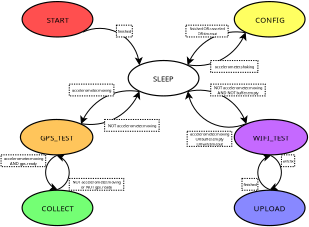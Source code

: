 <?xml version="1.0" encoding="UTF-8"?>
<dia:diagram xmlns:dia="http://www.lysator.liu.se/~alla/dia/">
  <dia:layer name="Background" visible="true" active="true">
    <dia:object type="Flowchart - Ellipse" version="0" id="O0">
      <dia:attribute name="obj_pos">
        <dia:point val="9,4"/>
      </dia:attribute>
      <dia:attribute name="obj_bb">
        <dia:rectangle val="8.95,3.95;15.05,7.05"/>
      </dia:attribute>
      <dia:attribute name="elem_corner">
        <dia:point val="9,4"/>
      </dia:attribute>
      <dia:attribute name="elem_width">
        <dia:real val="6"/>
      </dia:attribute>
      <dia:attribute name="elem_height">
        <dia:real val="3"/>
      </dia:attribute>
      <dia:attribute name="border_width">
        <dia:real val="0.1"/>
      </dia:attribute>
      <dia:attribute name="inner_color">
        <dia:color val="#ff4f4f"/>
      </dia:attribute>
      <dia:attribute name="show_background">
        <dia:boolean val="true"/>
      </dia:attribute>
      <dia:attribute name="padding">
        <dia:real val="0.354"/>
      </dia:attribute>
      <dia:attribute name="text">
        <dia:composite type="text">
          <dia:attribute name="string">
            <dia:string>#START#</dia:string>
          </dia:attribute>
          <dia:attribute name="font">
            <dia:font family="sans" style="0" name="Helvetica"/>
          </dia:attribute>
          <dia:attribute name="height">
            <dia:real val="0.8"/>
          </dia:attribute>
          <dia:attribute name="pos">
            <dia:point val="12,5.695"/>
          </dia:attribute>
          <dia:attribute name="color">
            <dia:color val="#000000"/>
          </dia:attribute>
          <dia:attribute name="alignment">
            <dia:enum val="1"/>
          </dia:attribute>
        </dia:composite>
      </dia:attribute>
    </dia:object>
    <dia:object type="Flowchart - Ellipse" version="0" id="O1">
      <dia:attribute name="obj_pos">
        <dia:point val="18,9"/>
      </dia:attribute>
      <dia:attribute name="obj_bb">
        <dia:rectangle val="17.95,8.95;24.05,12.05"/>
      </dia:attribute>
      <dia:attribute name="elem_corner">
        <dia:point val="18,9"/>
      </dia:attribute>
      <dia:attribute name="elem_width">
        <dia:real val="6"/>
      </dia:attribute>
      <dia:attribute name="elem_height">
        <dia:real val="3"/>
      </dia:attribute>
      <dia:attribute name="show_background">
        <dia:boolean val="true"/>
      </dia:attribute>
      <dia:attribute name="padding">
        <dia:real val="0.354"/>
      </dia:attribute>
      <dia:attribute name="text">
        <dia:composite type="text">
          <dia:attribute name="string">
            <dia:string>#SLEEP#</dia:string>
          </dia:attribute>
          <dia:attribute name="font">
            <dia:font family="sans" style="0" name="Helvetica"/>
          </dia:attribute>
          <dia:attribute name="height">
            <dia:real val="0.8"/>
          </dia:attribute>
          <dia:attribute name="pos">
            <dia:point val="21,10.695"/>
          </dia:attribute>
          <dia:attribute name="color">
            <dia:color val="#000000"/>
          </dia:attribute>
          <dia:attribute name="alignment">
            <dia:enum val="1"/>
          </dia:attribute>
        </dia:composite>
      </dia:attribute>
    </dia:object>
    <dia:object type="Flowchart - Ellipse" version="0" id="O2">
      <dia:attribute name="obj_pos">
        <dia:point val="27,14"/>
      </dia:attribute>
      <dia:attribute name="obj_bb">
        <dia:rectangle val="26.95,13.95;33.261,17.05"/>
      </dia:attribute>
      <dia:attribute name="elem_corner">
        <dia:point val="27,14"/>
      </dia:attribute>
      <dia:attribute name="elem_width">
        <dia:real val="6.211"/>
      </dia:attribute>
      <dia:attribute name="elem_height">
        <dia:real val="3"/>
      </dia:attribute>
      <dia:attribute name="border_width">
        <dia:real val="0.1"/>
      </dia:attribute>
      <dia:attribute name="inner_color">
        <dia:color val="#c569ff"/>
      </dia:attribute>
      <dia:attribute name="show_background">
        <dia:boolean val="true"/>
      </dia:attribute>
      <dia:attribute name="padding">
        <dia:real val="0.354"/>
      </dia:attribute>
      <dia:attribute name="text">
        <dia:composite type="text">
          <dia:attribute name="string">
            <dia:string>#WIFI_TEST#</dia:string>
          </dia:attribute>
          <dia:attribute name="font">
            <dia:font family="sans" style="0" name="Helvetica"/>
          </dia:attribute>
          <dia:attribute name="height">
            <dia:real val="0.8"/>
          </dia:attribute>
          <dia:attribute name="pos">
            <dia:point val="30.105,15.695"/>
          </dia:attribute>
          <dia:attribute name="color">
            <dia:color val="#000000"/>
          </dia:attribute>
          <dia:attribute name="alignment">
            <dia:enum val="1"/>
          </dia:attribute>
        </dia:composite>
      </dia:attribute>
    </dia:object>
    <dia:object type="Flowchart - Ellipse" version="0" id="O3">
      <dia:attribute name="obj_pos">
        <dia:point val="27,4"/>
      </dia:attribute>
      <dia:attribute name="obj_bb">
        <dia:rectangle val="26.95,3.95;33.05,7.05"/>
      </dia:attribute>
      <dia:attribute name="elem_corner">
        <dia:point val="27,4"/>
      </dia:attribute>
      <dia:attribute name="elem_width">
        <dia:real val="6"/>
      </dia:attribute>
      <dia:attribute name="elem_height">
        <dia:real val="3"/>
      </dia:attribute>
      <dia:attribute name="border_width">
        <dia:real val="0.1"/>
      </dia:attribute>
      <dia:attribute name="inner_color">
        <dia:color val="#ffff61"/>
      </dia:attribute>
      <dia:attribute name="show_background">
        <dia:boolean val="true"/>
      </dia:attribute>
      <dia:attribute name="padding">
        <dia:real val="0.354"/>
      </dia:attribute>
      <dia:attribute name="text">
        <dia:composite type="text">
          <dia:attribute name="string">
            <dia:string>#CONFIG#</dia:string>
          </dia:attribute>
          <dia:attribute name="font">
            <dia:font family="sans" style="0" name="Helvetica"/>
          </dia:attribute>
          <dia:attribute name="height">
            <dia:real val="0.8"/>
          </dia:attribute>
          <dia:attribute name="pos">
            <dia:point val="30,5.695"/>
          </dia:attribute>
          <dia:attribute name="color">
            <dia:color val="#000000"/>
          </dia:attribute>
          <dia:attribute name="alignment">
            <dia:enum val="1"/>
          </dia:attribute>
        </dia:composite>
      </dia:attribute>
    </dia:object>
    <dia:object type="Flowchart - Ellipse" version="0" id="O4">
      <dia:attribute name="obj_pos">
        <dia:point val="8.858,14"/>
      </dia:attribute>
      <dia:attribute name="obj_bb">
        <dia:rectangle val="8.808,13.95;15.05,17.05"/>
      </dia:attribute>
      <dia:attribute name="elem_corner">
        <dia:point val="8.858,14"/>
      </dia:attribute>
      <dia:attribute name="elem_width">
        <dia:real val="6.142"/>
      </dia:attribute>
      <dia:attribute name="elem_height">
        <dia:real val="3.0"/>
      </dia:attribute>
      <dia:attribute name="border_width">
        <dia:real val="0.1"/>
      </dia:attribute>
      <dia:attribute name="inner_color">
        <dia:color val="#ffc55b"/>
      </dia:attribute>
      <dia:attribute name="show_background">
        <dia:boolean val="true"/>
      </dia:attribute>
      <dia:attribute name="padding">
        <dia:real val="0.354"/>
      </dia:attribute>
      <dia:attribute name="text">
        <dia:composite type="text">
          <dia:attribute name="string">
            <dia:string>#GPS_TEST#</dia:string>
          </dia:attribute>
          <dia:attribute name="font">
            <dia:font family="sans" style="0" name="Helvetica"/>
          </dia:attribute>
          <dia:attribute name="height">
            <dia:real val="0.8"/>
          </dia:attribute>
          <dia:attribute name="pos">
            <dia:point val="11.929,15.695"/>
          </dia:attribute>
          <dia:attribute name="color">
            <dia:color val="#000000"/>
          </dia:attribute>
          <dia:attribute name="alignment">
            <dia:enum val="1"/>
          </dia:attribute>
        </dia:composite>
      </dia:attribute>
    </dia:object>
    <dia:object type="Standard - Arc" version="0" id="O5">
      <dia:attribute name="obj_pos">
        <dia:point val="21,10.5"/>
      </dia:attribute>
      <dia:attribute name="obj_bb">
        <dia:rectangle val="11.966,5.459;21.034,10.534"/>
      </dia:attribute>
      <dia:attribute name="conn_endpoints">
        <dia:point val="21,10.5"/>
        <dia:point val="12,5.5"/>
      </dia:attribute>
      <dia:attribute name="curve_distance">
        <dia:real val="1.492"/>
      </dia:attribute>
      <dia:attribute name="line_width">
        <dia:real val="0.05"/>
      </dia:attribute>
      <dia:attribute name="start_arrow">
        <dia:enum val="22"/>
      </dia:attribute>
      <dia:attribute name="start_arrow_length">
        <dia:real val="0.5"/>
      </dia:attribute>
      <dia:attribute name="start_arrow_width">
        <dia:real val="0.5"/>
      </dia:attribute>
      <dia:connections>
        <dia:connection handle="0" to="O1" connection="16"/>
        <dia:connection handle="1" to="O0" connection="16"/>
      </dia:connections>
    </dia:object>
    <dia:object type="Standard - Text" version="1" id="O6">
      <dia:attribute name="obj_pos">
        <dia:point val="26.5,7"/>
      </dia:attribute>
      <dia:attribute name="obj_bb">
        <dia:rectangle val="26.5,6.405;26.5,7.152"/>
      </dia:attribute>
      <dia:attribute name="text">
        <dia:composite type="text">
          <dia:attribute name="string">
            <dia:string>##</dia:string>
          </dia:attribute>
          <dia:attribute name="font">
            <dia:font family="sans" style="0" name="Helvetica"/>
          </dia:attribute>
          <dia:attribute name="height">
            <dia:real val="0.8"/>
          </dia:attribute>
          <dia:attribute name="pos">
            <dia:point val="26.5,7"/>
          </dia:attribute>
          <dia:attribute name="color">
            <dia:color val="#000000"/>
          </dia:attribute>
          <dia:attribute name="alignment">
            <dia:enum val="0"/>
          </dia:attribute>
        </dia:composite>
      </dia:attribute>
      <dia:attribute name="valign">
        <dia:enum val="3"/>
      </dia:attribute>
    </dia:object>
    <dia:object type="Standard - Arc" version="0" id="O7">
      <dia:attribute name="obj_pos">
        <dia:point val="21,10.5"/>
      </dia:attribute>
      <dia:attribute name="obj_bb">
        <dia:rectangle val="20.966,5.466;30.034,10.534"/>
      </dia:attribute>
      <dia:attribute name="conn_endpoints">
        <dia:point val="21,10.5"/>
        <dia:point val="30,5.5"/>
      </dia:attribute>
      <dia:attribute name="curve_distance">
        <dia:real val="1"/>
      </dia:attribute>
      <dia:attribute name="line_width">
        <dia:real val="0.05"/>
      </dia:attribute>
      <dia:attribute name="end_arrow">
        <dia:enum val="22"/>
      </dia:attribute>
      <dia:attribute name="end_arrow_length">
        <dia:real val="0.5"/>
      </dia:attribute>
      <dia:attribute name="end_arrow_width">
        <dia:real val="0.5"/>
      </dia:attribute>
      <dia:connections>
        <dia:connection handle="0" to="O1" connection="16"/>
        <dia:connection handle="1" to="O3" connection="16"/>
      </dia:connections>
    </dia:object>
    <dia:object type="Standard - Arc" version="0" id="O8">
      <dia:attribute name="obj_pos">
        <dia:point val="30,5.5"/>
      </dia:attribute>
      <dia:attribute name="obj_bb">
        <dia:rectangle val="20.966,5.466;30.034,10.534"/>
      </dia:attribute>
      <dia:attribute name="conn_endpoints">
        <dia:point val="30,5.5"/>
        <dia:point val="21,10.5"/>
      </dia:attribute>
      <dia:attribute name="curve_distance">
        <dia:real val="1"/>
      </dia:attribute>
      <dia:attribute name="line_width">
        <dia:real val="0.05"/>
      </dia:attribute>
      <dia:attribute name="end_arrow">
        <dia:enum val="22"/>
      </dia:attribute>
      <dia:attribute name="end_arrow_length">
        <dia:real val="0.5"/>
      </dia:attribute>
      <dia:attribute name="end_arrow_width">
        <dia:real val="0.5"/>
      </dia:attribute>
      <dia:connections>
        <dia:connection handle="0" to="O3" connection="16"/>
        <dia:connection handle="1" to="O1" connection="16"/>
      </dia:connections>
    </dia:object>
    <dia:object type="Standard - Arc" version="0" id="O9">
      <dia:attribute name="obj_pos">
        <dia:point val="21,10.5"/>
      </dia:attribute>
      <dia:attribute name="obj_bb">
        <dia:rectangle val="20.966,10.466;30.139,15.534"/>
      </dia:attribute>
      <dia:attribute name="conn_endpoints">
        <dia:point val="21,10.5"/>
        <dia:point val="30.105,15.5"/>
      </dia:attribute>
      <dia:attribute name="curve_distance">
        <dia:real val="-1.096"/>
      </dia:attribute>
      <dia:attribute name="line_width">
        <dia:real val="0.05"/>
      </dia:attribute>
      <dia:attribute name="end_arrow">
        <dia:enum val="22"/>
      </dia:attribute>
      <dia:attribute name="end_arrow_length">
        <dia:real val="0.5"/>
      </dia:attribute>
      <dia:attribute name="end_arrow_width">
        <dia:real val="0.5"/>
      </dia:attribute>
      <dia:connections>
        <dia:connection handle="0" to="O1" connection="16"/>
        <dia:connection handle="1" to="O2" connection="16"/>
      </dia:connections>
    </dia:object>
    <dia:object type="Standard - Arc" version="0" id="O10">
      <dia:attribute name="obj_pos">
        <dia:point val="30.105,15.5"/>
      </dia:attribute>
      <dia:attribute name="obj_bb">
        <dia:rectangle val="20.966,10.466;30.139,15.534"/>
      </dia:attribute>
      <dia:attribute name="conn_endpoints">
        <dia:point val="30.105,15.5"/>
        <dia:point val="21,10.5"/>
      </dia:attribute>
      <dia:attribute name="curve_distance">
        <dia:real val="-1.397"/>
      </dia:attribute>
      <dia:attribute name="line_width">
        <dia:real val="0.05"/>
      </dia:attribute>
      <dia:attribute name="end_arrow">
        <dia:enum val="22"/>
      </dia:attribute>
      <dia:attribute name="end_arrow_length">
        <dia:real val="0.5"/>
      </dia:attribute>
      <dia:attribute name="end_arrow_width">
        <dia:real val="0.5"/>
      </dia:attribute>
      <dia:connections>
        <dia:connection handle="0" to="O2" connection="16"/>
        <dia:connection handle="1" to="O1" connection="16"/>
      </dia:connections>
    </dia:object>
    <dia:object type="Standard - Arc" version="0" id="O11">
      <dia:attribute name="obj_pos">
        <dia:point val="21,10.5"/>
      </dia:attribute>
      <dia:attribute name="obj_bb">
        <dia:rectangle val="11.895,10.466;21.034,15.534"/>
      </dia:attribute>
      <dia:attribute name="conn_endpoints">
        <dia:point val="21,10.5"/>
        <dia:point val="11.929,15.5"/>
      </dia:attribute>
      <dia:attribute name="curve_distance">
        <dia:real val="1"/>
      </dia:attribute>
      <dia:attribute name="line_width">
        <dia:real val="0.05"/>
      </dia:attribute>
      <dia:attribute name="end_arrow">
        <dia:enum val="22"/>
      </dia:attribute>
      <dia:attribute name="end_arrow_length">
        <dia:real val="0.5"/>
      </dia:attribute>
      <dia:attribute name="end_arrow_width">
        <dia:real val="0.5"/>
      </dia:attribute>
      <dia:connections>
        <dia:connection handle="0" to="O1" connection="16"/>
        <dia:connection handle="1" to="O4" connection="16"/>
      </dia:connections>
    </dia:object>
    <dia:object type="Standard - Arc" version="0" id="O12">
      <dia:attribute name="obj_pos">
        <dia:point val="11.929,15.5"/>
      </dia:attribute>
      <dia:attribute name="obj_bb">
        <dia:rectangle val="11.895,10.466;21.034,15.534"/>
      </dia:attribute>
      <dia:attribute name="conn_endpoints">
        <dia:point val="11.929,15.5"/>
        <dia:point val="21,10.5"/>
      </dia:attribute>
      <dia:attribute name="curve_distance">
        <dia:real val="1.0"/>
      </dia:attribute>
      <dia:attribute name="line_width">
        <dia:real val="0.05"/>
      </dia:attribute>
      <dia:attribute name="end_arrow">
        <dia:enum val="22"/>
      </dia:attribute>
      <dia:attribute name="end_arrow_length">
        <dia:real val="0.5"/>
      </dia:attribute>
      <dia:attribute name="end_arrow_width">
        <dia:real val="0.5"/>
      </dia:attribute>
      <dia:connections>
        <dia:connection handle="0" to="O4" connection="16"/>
        <dia:connection handle="1" to="O1" connection="16"/>
      </dia:connections>
    </dia:object>
    <dia:object type="Flowchart - Ellipse" version="0" id="O13">
      <dia:attribute name="obj_pos">
        <dia:point val="9,20"/>
      </dia:attribute>
      <dia:attribute name="obj_bb">
        <dia:rectangle val="8.95,19.95;15.05,23.05"/>
      </dia:attribute>
      <dia:attribute name="elem_corner">
        <dia:point val="9,20"/>
      </dia:attribute>
      <dia:attribute name="elem_width">
        <dia:real val="6"/>
      </dia:attribute>
      <dia:attribute name="elem_height">
        <dia:real val="3"/>
      </dia:attribute>
      <dia:attribute name="border_width">
        <dia:real val="0.1"/>
      </dia:attribute>
      <dia:attribute name="inner_color">
        <dia:color val="#74ff74"/>
      </dia:attribute>
      <dia:attribute name="show_background">
        <dia:boolean val="true"/>
      </dia:attribute>
      <dia:attribute name="padding">
        <dia:real val="0.354"/>
      </dia:attribute>
      <dia:attribute name="text">
        <dia:composite type="text">
          <dia:attribute name="string">
            <dia:string>#COLLECT#</dia:string>
          </dia:attribute>
          <dia:attribute name="font">
            <dia:font family="sans" style="0" name="Helvetica"/>
          </dia:attribute>
          <dia:attribute name="height">
            <dia:real val="0.8"/>
          </dia:attribute>
          <dia:attribute name="pos">
            <dia:point val="12,21.695"/>
          </dia:attribute>
          <dia:attribute name="color">
            <dia:color val="#000000"/>
          </dia:attribute>
          <dia:attribute name="alignment">
            <dia:enum val="1"/>
          </dia:attribute>
        </dia:composite>
      </dia:attribute>
    </dia:object>
    <dia:object type="Standard - Arc" version="0" id="O14">
      <dia:attribute name="obj_pos">
        <dia:point val="11.929,15.5"/>
      </dia:attribute>
      <dia:attribute name="obj_bb">
        <dia:rectangle val="10.97,15.475;12.025,21.525"/>
      </dia:attribute>
      <dia:attribute name="conn_endpoints">
        <dia:point val="11.929,15.5"/>
        <dia:point val="12,21.5"/>
      </dia:attribute>
      <dia:attribute name="curve_distance">
        <dia:real val="0.969"/>
      </dia:attribute>
      <dia:attribute name="line_width">
        <dia:real val="0.05"/>
      </dia:attribute>
      <dia:attribute name="end_arrow">
        <dia:enum val="22"/>
      </dia:attribute>
      <dia:attribute name="end_arrow_length">
        <dia:real val="0.5"/>
      </dia:attribute>
      <dia:attribute name="end_arrow_width">
        <dia:real val="0.5"/>
      </dia:attribute>
      <dia:connections>
        <dia:connection handle="0" to="O4" connection="16"/>
        <dia:connection handle="1" to="O13" connection="16"/>
      </dia:connections>
    </dia:object>
    <dia:object type="Standard - Arc" version="0" id="O15">
      <dia:attribute name="obj_pos">
        <dia:point val="12,21.5"/>
      </dia:attribute>
      <dia:attribute name="obj_bb">
        <dia:rectangle val="11.904,15.475;13.021,21.525"/>
      </dia:attribute>
      <dia:attribute name="conn_endpoints">
        <dia:point val="12,21.5"/>
        <dia:point val="11.929,15.5"/>
      </dia:attribute>
      <dia:attribute name="curve_distance">
        <dia:real val="1.031"/>
      </dia:attribute>
      <dia:attribute name="line_width">
        <dia:real val="0.05"/>
      </dia:attribute>
      <dia:attribute name="end_arrow">
        <dia:enum val="22"/>
      </dia:attribute>
      <dia:attribute name="end_arrow_length">
        <dia:real val="0.5"/>
      </dia:attribute>
      <dia:attribute name="end_arrow_width">
        <dia:real val="0.5"/>
      </dia:attribute>
      <dia:connections>
        <dia:connection handle="0" to="O13" connection="16"/>
        <dia:connection handle="1" to="O4" connection="16"/>
      </dia:connections>
    </dia:object>
    <dia:object type="Flowchart - Ellipse" version="0" id="O16">
      <dia:attribute name="obj_pos">
        <dia:point val="27,20"/>
      </dia:attribute>
      <dia:attribute name="obj_bb">
        <dia:rectangle val="26.95,19.95;33.05,23.05"/>
      </dia:attribute>
      <dia:attribute name="elem_corner">
        <dia:point val="27,20"/>
      </dia:attribute>
      <dia:attribute name="elem_width">
        <dia:real val="6"/>
      </dia:attribute>
      <dia:attribute name="elem_height">
        <dia:real val="3"/>
      </dia:attribute>
      <dia:attribute name="border_width">
        <dia:real val="0.1"/>
      </dia:attribute>
      <dia:attribute name="inner_color">
        <dia:color val="#8888ff"/>
      </dia:attribute>
      <dia:attribute name="show_background">
        <dia:boolean val="true"/>
      </dia:attribute>
      <dia:attribute name="padding">
        <dia:real val="0.354"/>
      </dia:attribute>
      <dia:attribute name="text">
        <dia:composite type="text">
          <dia:attribute name="string">
            <dia:string>#UPLOAD#</dia:string>
          </dia:attribute>
          <dia:attribute name="font">
            <dia:font family="sans" style="0" name="Helvetica"/>
          </dia:attribute>
          <dia:attribute name="height">
            <dia:real val="0.8"/>
          </dia:attribute>
          <dia:attribute name="pos">
            <dia:point val="30,21.695"/>
          </dia:attribute>
          <dia:attribute name="color">
            <dia:color val="#000000"/>
          </dia:attribute>
          <dia:attribute name="alignment">
            <dia:enum val="1"/>
          </dia:attribute>
        </dia:composite>
      </dia:attribute>
    </dia:object>
    <dia:object type="Standard - Arc" version="0" id="O17">
      <dia:attribute name="obj_pos">
        <dia:point val="30.105,15.5"/>
      </dia:attribute>
      <dia:attribute name="obj_bb">
        <dia:rectangle val="29.975,15.475;31.019,21.525"/>
      </dia:attribute>
      <dia:attribute name="conn_endpoints">
        <dia:point val="30.105,15.5"/>
        <dia:point val="30,21.5"/>
      </dia:attribute>
      <dia:attribute name="curve_distance">
        <dia:real val="-0.941"/>
      </dia:attribute>
      <dia:attribute name="line_width">
        <dia:real val="0.05"/>
      </dia:attribute>
      <dia:attribute name="end_arrow">
        <dia:enum val="22"/>
      </dia:attribute>
      <dia:attribute name="end_arrow_length">
        <dia:real val="0.5"/>
      </dia:attribute>
      <dia:attribute name="end_arrow_width">
        <dia:real val="0.5"/>
      </dia:attribute>
      <dia:connections>
        <dia:connection handle="0" to="O2" connection="16"/>
        <dia:connection handle="1" to="O16" connection="16"/>
      </dia:connections>
    </dia:object>
    <dia:object type="Standard - Arc" version="0" id="O18">
      <dia:attribute name="obj_pos">
        <dia:point val="30,21.5"/>
      </dia:attribute>
      <dia:attribute name="obj_bb">
        <dia:rectangle val="28.968,15.475;30.131,21.525"/>
      </dia:attribute>
      <dia:attribute name="conn_endpoints">
        <dia:point val="30,21.5"/>
        <dia:point val="30.105,15.5"/>
      </dia:attribute>
      <dia:attribute name="curve_distance">
        <dia:real val="-1.059"/>
      </dia:attribute>
      <dia:attribute name="line_width">
        <dia:real val="0.05"/>
      </dia:attribute>
      <dia:attribute name="end_arrow">
        <dia:enum val="22"/>
      </dia:attribute>
      <dia:attribute name="end_arrow_length">
        <dia:real val="0.5"/>
      </dia:attribute>
      <dia:attribute name="end_arrow_width">
        <dia:real val="0.5"/>
      </dia:attribute>
      <dia:connections>
        <dia:connection handle="0" to="O16" connection="16"/>
        <dia:connection handle="1" to="O2" connection="16"/>
      </dia:connections>
    </dia:object>
    <dia:object type="Standard - Text" version="1" id="O19">
      <dia:attribute name="obj_pos">
        <dia:point val="15,11"/>
      </dia:attribute>
      <dia:attribute name="obj_bb">
        <dia:rectangle val="15,10.405;15,11.152"/>
      </dia:attribute>
      <dia:attribute name="text">
        <dia:composite type="text">
          <dia:attribute name="string">
            <dia:string>##</dia:string>
          </dia:attribute>
          <dia:attribute name="font">
            <dia:font family="sans" style="0" name="Helvetica"/>
          </dia:attribute>
          <dia:attribute name="height">
            <dia:real val="0.8"/>
          </dia:attribute>
          <dia:attribute name="pos">
            <dia:point val="15,11"/>
          </dia:attribute>
          <dia:attribute name="color">
            <dia:color val="#000000"/>
          </dia:attribute>
          <dia:attribute name="alignment">
            <dia:enum val="0"/>
          </dia:attribute>
        </dia:composite>
      </dia:attribute>
      <dia:attribute name="valign">
        <dia:enum val="3"/>
      </dia:attribute>
    </dia:object>
    <dia:object type="Flowchart - Box" version="0" id="O20">
      <dia:attribute name="obj_pos">
        <dia:point val="13,11"/>
      </dia:attribute>
      <dia:attribute name="obj_bb">
        <dia:rectangle val="12.995,10.995;16.79,12.005"/>
      </dia:attribute>
      <dia:attribute name="elem_corner">
        <dia:point val="13,11"/>
      </dia:attribute>
      <dia:attribute name="elem_width">
        <dia:real val="3.785"/>
      </dia:attribute>
      <dia:attribute name="elem_height">
        <dia:real val="1"/>
      </dia:attribute>
      <dia:attribute name="border_width">
        <dia:real val="0.01"/>
      </dia:attribute>
      <dia:attribute name="show_background">
        <dia:boolean val="false"/>
      </dia:attribute>
      <dia:attribute name="line_style">
        <dia:enum val="4"/>
      </dia:attribute>
      <dia:attribute name="padding">
        <dia:real val="0"/>
      </dia:attribute>
      <dia:attribute name="text">
        <dia:composite type="text">
          <dia:attribute name="string">
            <dia:string>#accelerometer.moving#</dia:string>
          </dia:attribute>
          <dia:attribute name="font">
            <dia:font family="sans" style="0" name="Helvetica"/>
          </dia:attribute>
          <dia:attribute name="height">
            <dia:real val="0.423"/>
          </dia:attribute>
          <dia:attribute name="pos">
            <dia:point val="14.893,11.603"/>
          </dia:attribute>
          <dia:attribute name="color">
            <dia:color val="#000000"/>
          </dia:attribute>
          <dia:attribute name="alignment">
            <dia:enum val="1"/>
          </dia:attribute>
        </dia:composite>
      </dia:attribute>
    </dia:object>
    <dia:object type="Flowchart - Box" version="0" id="O21">
      <dia:attribute name="obj_pos">
        <dia:point val="16,14"/>
      </dia:attribute>
      <dia:attribute name="obj_bb">
        <dia:rectangle val="15.995,13.995;20.628,15.005"/>
      </dia:attribute>
      <dia:attribute name="elem_corner">
        <dia:point val="16,14"/>
      </dia:attribute>
      <dia:attribute name="elem_width">
        <dia:real val="4.622"/>
      </dia:attribute>
      <dia:attribute name="elem_height">
        <dia:real val="1"/>
      </dia:attribute>
      <dia:attribute name="border_width">
        <dia:real val="0.01"/>
      </dia:attribute>
      <dia:attribute name="show_background">
        <dia:boolean val="false"/>
      </dia:attribute>
      <dia:attribute name="line_style">
        <dia:enum val="4"/>
      </dia:attribute>
      <dia:attribute name="padding">
        <dia:real val="0"/>
      </dia:attribute>
      <dia:attribute name="text">
        <dia:composite type="text">
          <dia:attribute name="string">
            <dia:string>#NOT accelerometer.moving#</dia:string>
          </dia:attribute>
          <dia:attribute name="font">
            <dia:font family="sans" style="0" name="Helvetica"/>
          </dia:attribute>
          <dia:attribute name="height">
            <dia:real val="0.423"/>
          </dia:attribute>
          <dia:attribute name="pos">
            <dia:point val="18.311,14.603"/>
          </dia:attribute>
          <dia:attribute name="color">
            <dia:color val="#000000"/>
          </dia:attribute>
          <dia:attribute name="alignment">
            <dia:enum val="1"/>
          </dia:attribute>
        </dia:composite>
      </dia:attribute>
    </dia:object>
    <dia:object type="Flowchart - Box" version="0" id="O22">
      <dia:attribute name="obj_pos">
        <dia:point val="25,11"/>
      </dia:attribute>
      <dia:attribute name="obj_bb">
        <dia:rectangle val="24.995,10.995;29.628,12.005"/>
      </dia:attribute>
      <dia:attribute name="elem_corner">
        <dia:point val="25,11"/>
      </dia:attribute>
      <dia:attribute name="elem_width">
        <dia:real val="4.622"/>
      </dia:attribute>
      <dia:attribute name="elem_height">
        <dia:real val="1"/>
      </dia:attribute>
      <dia:attribute name="border_width">
        <dia:real val="0.01"/>
      </dia:attribute>
      <dia:attribute name="show_background">
        <dia:boolean val="false"/>
      </dia:attribute>
      <dia:attribute name="line_style">
        <dia:enum val="4"/>
      </dia:attribute>
      <dia:attribute name="padding">
        <dia:real val="0"/>
      </dia:attribute>
      <dia:attribute name="text">
        <dia:composite type="text">
          <dia:attribute name="string">
            <dia:string>#NOT accelerometer.moving
AND NOT buffer.empty#</dia:string>
          </dia:attribute>
          <dia:attribute name="font">
            <dia:font family="sans" style="0" name="Helvetica"/>
          </dia:attribute>
          <dia:attribute name="height">
            <dia:real val="0.423"/>
          </dia:attribute>
          <dia:attribute name="pos">
            <dia:point val="27.311,11.392"/>
          </dia:attribute>
          <dia:attribute name="color">
            <dia:color val="#000000"/>
          </dia:attribute>
          <dia:attribute name="alignment">
            <dia:enum val="1"/>
          </dia:attribute>
        </dia:composite>
      </dia:attribute>
    </dia:object>
    <dia:object type="Flowchart - Box" version="0" id="O23">
      <dia:attribute name="obj_pos">
        <dia:point val="25,9"/>
      </dia:attribute>
      <dia:attribute name="obj_bb">
        <dia:rectangle val="24.995,8.995;29.005,10.005"/>
      </dia:attribute>
      <dia:attribute name="elem_corner">
        <dia:point val="25,9"/>
      </dia:attribute>
      <dia:attribute name="elem_width">
        <dia:real val="4"/>
      </dia:attribute>
      <dia:attribute name="elem_height">
        <dia:real val="1"/>
      </dia:attribute>
      <dia:attribute name="border_width">
        <dia:real val="0.01"/>
      </dia:attribute>
      <dia:attribute name="show_background">
        <dia:boolean val="false"/>
      </dia:attribute>
      <dia:attribute name="line_style">
        <dia:enum val="4"/>
      </dia:attribute>
      <dia:attribute name="padding">
        <dia:real val="0"/>
      </dia:attribute>
      <dia:attribute name="text">
        <dia:composite type="text">
          <dia:attribute name="string">
            <dia:string>#accelerometer.shaking#</dia:string>
          </dia:attribute>
          <dia:attribute name="font">
            <dia:font family="sans" style="0" name="Helvetica"/>
          </dia:attribute>
          <dia:attribute name="height">
            <dia:real val="0.423"/>
          </dia:attribute>
          <dia:attribute name="pos">
            <dia:point val="27,9.603"/>
          </dia:attribute>
          <dia:attribute name="color">
            <dia:color val="#000000"/>
          </dia:attribute>
          <dia:attribute name="alignment">
            <dia:enum val="1"/>
          </dia:attribute>
        </dia:composite>
      </dia:attribute>
    </dia:object>
    <dia:object type="Flowchart - Box" version="0" id="O24">
      <dia:attribute name="obj_pos">
        <dia:point val="22.896,6"/>
      </dia:attribute>
      <dia:attribute name="obj_bb">
        <dia:rectangle val="22.891,5.995;26.479,7.005"/>
      </dia:attribute>
      <dia:attribute name="elem_corner">
        <dia:point val="22.896,6"/>
      </dia:attribute>
      <dia:attribute name="elem_width">
        <dia:real val="3.577"/>
      </dia:attribute>
      <dia:attribute name="elem_height">
        <dia:real val="1"/>
      </dia:attribute>
      <dia:attribute name="border_width">
        <dia:real val="0.01"/>
      </dia:attribute>
      <dia:attribute name="show_background">
        <dia:boolean val="false"/>
      </dia:attribute>
      <dia:attribute name="line_style">
        <dia:enum val="4"/>
      </dia:attribute>
      <dia:attribute name="padding">
        <dia:real val="0"/>
      </dia:attribute>
      <dia:attribute name="text">
        <dia:composite type="text">
          <dia:attribute name="string">
            <dia:string>#finished OR canceled
OR timeout#</dia:string>
          </dia:attribute>
          <dia:attribute name="font">
            <dia:font family="sans" style="0" name="Helvetica"/>
          </dia:attribute>
          <dia:attribute name="height">
            <dia:real val="0.423"/>
          </dia:attribute>
          <dia:attribute name="pos">
            <dia:point val="24.685,6.392"/>
          </dia:attribute>
          <dia:attribute name="color">
            <dia:color val="#000000"/>
          </dia:attribute>
          <dia:attribute name="alignment">
            <dia:enum val="1"/>
          </dia:attribute>
        </dia:composite>
      </dia:attribute>
    </dia:object>
    <dia:object type="Flowchart - Box" version="0" id="O25">
      <dia:attribute name="obj_pos">
        <dia:point val="31,17"/>
      </dia:attribute>
      <dia:attribute name="obj_bb">
        <dia:rectangle val="30.995,16.995;32.125,18.005"/>
      </dia:attribute>
      <dia:attribute name="elem_corner">
        <dia:point val="31,17"/>
      </dia:attribute>
      <dia:attribute name="elem_width">
        <dia:real val="1.12"/>
      </dia:attribute>
      <dia:attribute name="elem_height">
        <dia:real val="1"/>
      </dia:attribute>
      <dia:attribute name="border_width">
        <dia:real val="0.01"/>
      </dia:attribute>
      <dia:attribute name="show_background">
        <dia:boolean val="false"/>
      </dia:attribute>
      <dia:attribute name="line_style">
        <dia:enum val="4"/>
      </dia:attribute>
      <dia:attribute name="padding">
        <dia:real val="0"/>
      </dia:attribute>
      <dia:attribute name="text">
        <dia:composite type="text">
          <dia:attribute name="string">
            <dia:string>#wifi.fix#</dia:string>
          </dia:attribute>
          <dia:attribute name="font">
            <dia:font family="sans" style="0" name="Helvetica"/>
          </dia:attribute>
          <dia:attribute name="height">
            <dia:real val="0.423"/>
          </dia:attribute>
          <dia:attribute name="pos">
            <dia:point val="31.56,17.603"/>
          </dia:attribute>
          <dia:attribute name="color">
            <dia:color val="#000000"/>
          </dia:attribute>
          <dia:attribute name="alignment">
            <dia:enum val="1"/>
          </dia:attribute>
        </dia:composite>
      </dia:attribute>
    </dia:object>
    <dia:object type="Flowchart - Box" version="0" id="O26">
      <dia:attribute name="obj_pos">
        <dia:point val="23,15"/>
      </dia:attribute>
      <dia:attribute name="obj_bb">
        <dia:rectangle val="22.995,14.995;26.79,16.285"/>
      </dia:attribute>
      <dia:attribute name="elem_corner">
        <dia:point val="23,15"/>
      </dia:attribute>
      <dia:attribute name="elem_width">
        <dia:real val="3.785"/>
      </dia:attribute>
      <dia:attribute name="elem_height">
        <dia:real val="1.28"/>
      </dia:attribute>
      <dia:attribute name="border_width">
        <dia:real val="0.01"/>
      </dia:attribute>
      <dia:attribute name="show_background">
        <dia:boolean val="false"/>
      </dia:attribute>
      <dia:attribute name="line_style">
        <dia:enum val="4"/>
      </dia:attribute>
      <dia:attribute name="padding">
        <dia:real val="0"/>
      </dia:attribute>
      <dia:attribute name="text">
        <dia:composite type="text">
          <dia:attribute name="string">
            <dia:string>#accelerometer.moving
OR buffer.empty
OR wifi.timeout#</dia:string>
          </dia:attribute>
          <dia:attribute name="font">
            <dia:font family="sans" style="0" name="Helvetica"/>
          </dia:attribute>
          <dia:attribute name="height">
            <dia:real val="0.423"/>
          </dia:attribute>
          <dia:attribute name="pos">
            <dia:point val="24.892,15.32"/>
          </dia:attribute>
          <dia:attribute name="color">
            <dia:color val="#000000"/>
          </dia:attribute>
          <dia:attribute name="alignment">
            <dia:enum val="1"/>
          </dia:attribute>
        </dia:composite>
      </dia:attribute>
    </dia:object>
    <dia:object type="Flowchart - Box" version="0" id="O27">
      <dia:attribute name="obj_pos">
        <dia:point val="13,19"/>
      </dia:attribute>
      <dia:attribute name="obj_bb">
        <dia:rectangle val="12.995,18.995;17.628,20.005"/>
      </dia:attribute>
      <dia:attribute name="elem_corner">
        <dia:point val="13,19"/>
      </dia:attribute>
      <dia:attribute name="elem_width">
        <dia:real val="4.622"/>
      </dia:attribute>
      <dia:attribute name="elem_height">
        <dia:real val="1"/>
      </dia:attribute>
      <dia:attribute name="border_width">
        <dia:real val="0.01"/>
      </dia:attribute>
      <dia:attribute name="show_background">
        <dia:boolean val="false"/>
      </dia:attribute>
      <dia:attribute name="line_style">
        <dia:enum val="4"/>
      </dia:attribute>
      <dia:attribute name="padding">
        <dia:real val="0"/>
      </dia:attribute>
      <dia:attribute name="text">
        <dia:composite type="text">
          <dia:attribute name="string">
            <dia:string>#NOT accelerometer.moving
or NOT gps.ready#</dia:string>
          </dia:attribute>
          <dia:attribute name="font">
            <dia:font family="sans" style="0" name="Helvetica"/>
          </dia:attribute>
          <dia:attribute name="height">
            <dia:real val="0.423"/>
          </dia:attribute>
          <dia:attribute name="pos">
            <dia:point val="15.311,19.392"/>
          </dia:attribute>
          <dia:attribute name="color">
            <dia:color val="#000000"/>
          </dia:attribute>
          <dia:attribute name="alignment">
            <dia:enum val="1"/>
          </dia:attribute>
        </dia:composite>
      </dia:attribute>
    </dia:object>
    <dia:object type="Flowchart - Box" version="0" id="O28">
      <dia:attribute name="obj_pos">
        <dia:point val="7.215,17"/>
      </dia:attribute>
      <dia:attribute name="obj_bb">
        <dia:rectangle val="7.21,16.995;11.005,18.005"/>
      </dia:attribute>
      <dia:attribute name="elem_corner">
        <dia:point val="7.215,17"/>
      </dia:attribute>
      <dia:attribute name="elem_width">
        <dia:real val="3.785"/>
      </dia:attribute>
      <dia:attribute name="elem_height">
        <dia:real val="1"/>
      </dia:attribute>
      <dia:attribute name="border_width">
        <dia:real val="0.01"/>
      </dia:attribute>
      <dia:attribute name="show_background">
        <dia:boolean val="false"/>
      </dia:attribute>
      <dia:attribute name="line_style">
        <dia:enum val="4"/>
      </dia:attribute>
      <dia:attribute name="padding">
        <dia:real val="0"/>
      </dia:attribute>
      <dia:attribute name="text">
        <dia:composite type="text">
          <dia:attribute name="string">
            <dia:string>#accelerometer.moving
AND gps.ready#</dia:string>
          </dia:attribute>
          <dia:attribute name="font">
            <dia:font family="sans" style="0" name="Helvetica"/>
          </dia:attribute>
          <dia:attribute name="height">
            <dia:real val="0.423"/>
          </dia:attribute>
          <dia:attribute name="pos">
            <dia:point val="9.107,17.392"/>
          </dia:attribute>
          <dia:attribute name="color">
            <dia:color val="#000000"/>
          </dia:attribute>
          <dia:attribute name="alignment">
            <dia:enum val="1"/>
          </dia:attribute>
        </dia:composite>
      </dia:attribute>
    </dia:object>
    <dia:object type="Flowchart - Box" version="0" id="O29">
      <dia:attribute name="obj_pos">
        <dia:point val="17,6"/>
      </dia:attribute>
      <dia:attribute name="obj_bb">
        <dia:rectangle val="16.995,5.995;18.352,7.005"/>
      </dia:attribute>
      <dia:attribute name="elem_corner">
        <dia:point val="17,6"/>
      </dia:attribute>
      <dia:attribute name="elem_width">
        <dia:real val="1.347"/>
      </dia:attribute>
      <dia:attribute name="elem_height">
        <dia:real val="1"/>
      </dia:attribute>
      <dia:attribute name="border_width">
        <dia:real val="0.01"/>
      </dia:attribute>
      <dia:attribute name="show_background">
        <dia:boolean val="false"/>
      </dia:attribute>
      <dia:attribute name="line_style">
        <dia:enum val="4"/>
      </dia:attribute>
      <dia:attribute name="padding">
        <dia:real val="0"/>
      </dia:attribute>
      <dia:attribute name="text">
        <dia:composite type="text">
          <dia:attribute name="string">
            <dia:string>#finished#</dia:string>
          </dia:attribute>
          <dia:attribute name="font">
            <dia:font family="sans" style="0" name="Helvetica"/>
          </dia:attribute>
          <dia:attribute name="height">
            <dia:real val="0.423"/>
          </dia:attribute>
          <dia:attribute name="pos">
            <dia:point val="17.674,6.603"/>
          </dia:attribute>
          <dia:attribute name="color">
            <dia:color val="#000000"/>
          </dia:attribute>
          <dia:attribute name="alignment">
            <dia:enum val="1"/>
          </dia:attribute>
        </dia:composite>
      </dia:attribute>
    </dia:object>
    <dia:object type="Flowchart - Box" version="0" id="O30">
      <dia:attribute name="obj_pos">
        <dia:point val="27.652,19"/>
      </dia:attribute>
      <dia:attribute name="obj_bb">
        <dia:rectangle val="27.648,18.995;29.005,20.005"/>
      </dia:attribute>
      <dia:attribute name="elem_corner">
        <dia:point val="27.652,19"/>
      </dia:attribute>
      <dia:attribute name="elem_width">
        <dia:real val="1.347"/>
      </dia:attribute>
      <dia:attribute name="elem_height">
        <dia:real val="1"/>
      </dia:attribute>
      <dia:attribute name="border_width">
        <dia:real val="0.01"/>
      </dia:attribute>
      <dia:attribute name="show_background">
        <dia:boolean val="false"/>
      </dia:attribute>
      <dia:attribute name="line_style">
        <dia:enum val="4"/>
      </dia:attribute>
      <dia:attribute name="padding">
        <dia:real val="0"/>
      </dia:attribute>
      <dia:attribute name="text">
        <dia:composite type="text">
          <dia:attribute name="string">
            <dia:string>#finished#</dia:string>
          </dia:attribute>
          <dia:attribute name="font">
            <dia:font family="sans" style="0" name="Helvetica"/>
          </dia:attribute>
          <dia:attribute name="height">
            <dia:real val="0.423"/>
          </dia:attribute>
          <dia:attribute name="pos">
            <dia:point val="28.326,19.603"/>
          </dia:attribute>
          <dia:attribute name="color">
            <dia:color val="#000000"/>
          </dia:attribute>
          <dia:attribute name="alignment">
            <dia:enum val="1"/>
          </dia:attribute>
        </dia:composite>
      </dia:attribute>
    </dia:object>
  </dia:layer>
</dia:diagram>
